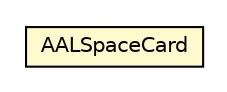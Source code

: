 #!/usr/local/bin/dot
#
# Class diagram 
# Generated by UMLGraph version R5_6-24-gf6e263 (http://www.umlgraph.org/)
#

digraph G {
	edge [fontname="Helvetica",fontsize=10,labelfontname="Helvetica",labelfontsize=10];
	node [fontname="Helvetica",fontsize=10,shape=plaintext];
	nodesep=0.25;
	ranksep=0.5;
	// org.universAAL.middleware.interfaces.aalspace.AALSpaceCard
	c1557067 [label=<<table title="org.universAAL.middleware.interfaces.aalspace.AALSpaceCard" border="0" cellborder="1" cellspacing="0" cellpadding="2" port="p" bgcolor="lemonChiffon" href="./AALSpaceCard.html">
		<tr><td><table border="0" cellspacing="0" cellpadding="1">
<tr><td align="center" balign="center"> AALSpaceCard </td></tr>
		</table></td></tr>
		</table>>, URL="./AALSpaceCard.html", fontname="Helvetica", fontcolor="black", fontsize=10.0];
}


